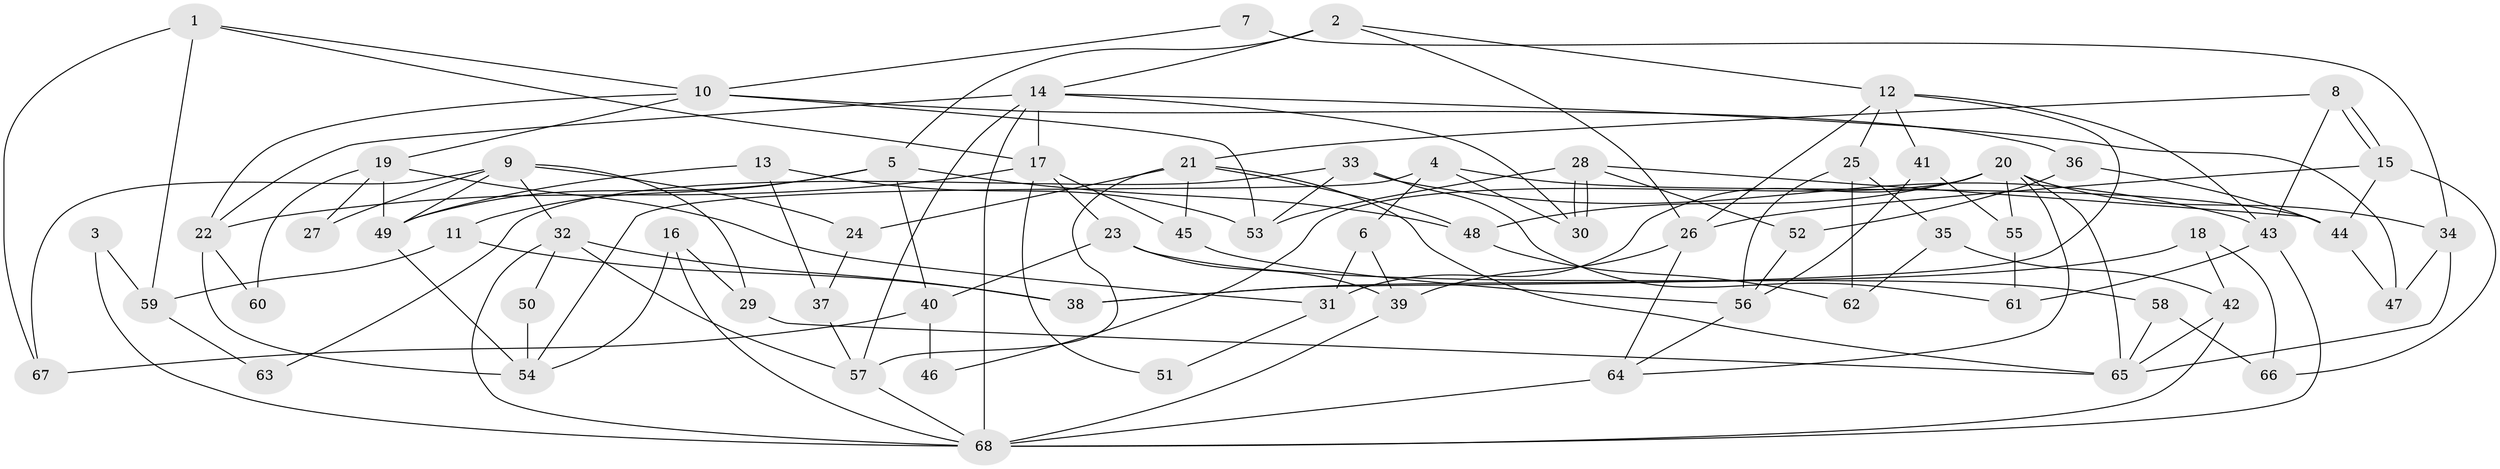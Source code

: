 // coarse degree distribution, {5: 0.25, 4: 0.175, 9: 0.025, 8: 0.1, 6: 0.075, 7: 0.175, 3: 0.1, 2: 0.1}
// Generated by graph-tools (version 1.1) at 2025/41/03/06/25 10:41:55]
// undirected, 68 vertices, 136 edges
graph export_dot {
graph [start="1"]
  node [color=gray90,style=filled];
  1;
  2;
  3;
  4;
  5;
  6;
  7;
  8;
  9;
  10;
  11;
  12;
  13;
  14;
  15;
  16;
  17;
  18;
  19;
  20;
  21;
  22;
  23;
  24;
  25;
  26;
  27;
  28;
  29;
  30;
  31;
  32;
  33;
  34;
  35;
  36;
  37;
  38;
  39;
  40;
  41;
  42;
  43;
  44;
  45;
  46;
  47;
  48;
  49;
  50;
  51;
  52;
  53;
  54;
  55;
  56;
  57;
  58;
  59;
  60;
  61;
  62;
  63;
  64;
  65;
  66;
  67;
  68;
  1 -- 17;
  1 -- 10;
  1 -- 59;
  1 -- 67;
  2 -- 12;
  2 -- 14;
  2 -- 5;
  2 -- 26;
  3 -- 59;
  3 -- 68;
  4 -- 30;
  4 -- 54;
  4 -- 6;
  4 -- 44;
  5 -- 49;
  5 -- 11;
  5 -- 40;
  5 -- 48;
  6 -- 39;
  6 -- 31;
  7 -- 34;
  7 -- 10;
  8 -- 43;
  8 -- 15;
  8 -- 15;
  8 -- 21;
  9 -- 24;
  9 -- 67;
  9 -- 27;
  9 -- 29;
  9 -- 32;
  9 -- 49;
  10 -- 22;
  10 -- 36;
  10 -- 19;
  10 -- 53;
  11 -- 38;
  11 -- 59;
  12 -- 38;
  12 -- 26;
  12 -- 25;
  12 -- 41;
  12 -- 43;
  13 -- 53;
  13 -- 49;
  13 -- 37;
  14 -- 57;
  14 -- 68;
  14 -- 17;
  14 -- 22;
  14 -- 30;
  14 -- 47;
  15 -- 26;
  15 -- 44;
  15 -- 66;
  16 -- 68;
  16 -- 54;
  16 -- 29;
  17 -- 45;
  17 -- 22;
  17 -- 23;
  17 -- 51;
  18 -- 66;
  18 -- 42;
  18 -- 38;
  19 -- 31;
  19 -- 27;
  19 -- 49;
  19 -- 60;
  20 -- 65;
  20 -- 48;
  20 -- 31;
  20 -- 34;
  20 -- 46;
  20 -- 55;
  20 -- 64;
  21 -- 65;
  21 -- 24;
  21 -- 45;
  21 -- 48;
  21 -- 57;
  22 -- 54;
  22 -- 60;
  23 -- 39;
  23 -- 40;
  23 -- 58;
  24 -- 37;
  25 -- 62;
  25 -- 35;
  25 -- 56;
  26 -- 64;
  26 -- 39;
  28 -- 44;
  28 -- 30;
  28 -- 30;
  28 -- 52;
  28 -- 53;
  29 -- 65;
  31 -- 51;
  32 -- 57;
  32 -- 38;
  32 -- 50;
  32 -- 68;
  33 -- 43;
  33 -- 53;
  33 -- 61;
  33 -- 63;
  34 -- 47;
  34 -- 65;
  35 -- 42;
  35 -- 62;
  36 -- 44;
  36 -- 52;
  37 -- 57;
  39 -- 68;
  40 -- 46;
  40 -- 67;
  41 -- 56;
  41 -- 55;
  42 -- 65;
  42 -- 68;
  43 -- 61;
  43 -- 68;
  44 -- 47;
  45 -- 56;
  48 -- 62;
  49 -- 54;
  50 -- 54;
  52 -- 56;
  55 -- 61;
  56 -- 64;
  57 -- 68;
  58 -- 65;
  58 -- 66;
  59 -- 63;
  64 -- 68;
}
